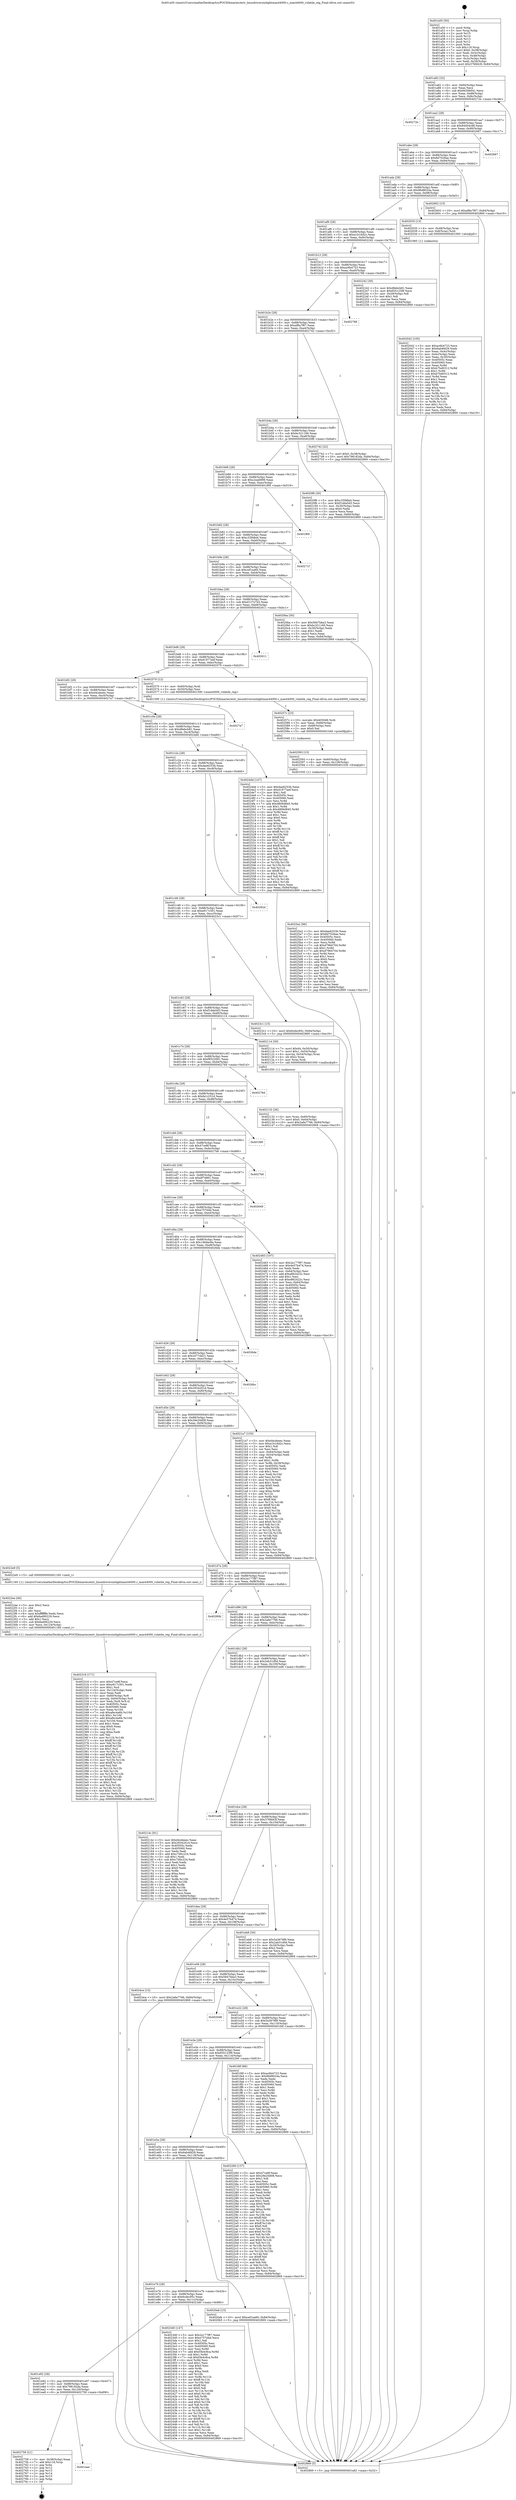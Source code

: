 digraph "0x401a50" {
  label = "0x401a50 (/mnt/c/Users/mathe/Desktop/tcc/POCII/binaries/extr_linuxdriversiiolightmax44000.c_max44000_volatile_reg_Final-ollvm.out::main(0))"
  labelloc = "t"
  node[shape=record]

  Entry [label="",width=0.3,height=0.3,shape=circle,fillcolor=black,style=filled]
  "0x401a82" [label="{
     0x401a82 [32]\l
     | [instrs]\l
     &nbsp;&nbsp;0x401a82 \<+6\>: mov -0x84(%rbp),%eax\l
     &nbsp;&nbsp;0x401a88 \<+2\>: mov %eax,%ecx\l
     &nbsp;&nbsp;0x401a8a \<+6\>: sub $0x84306041,%ecx\l
     &nbsp;&nbsp;0x401a90 \<+6\>: mov %eax,-0x88(%rbp)\l
     &nbsp;&nbsp;0x401a96 \<+6\>: mov %ecx,-0x8c(%rbp)\l
     &nbsp;&nbsp;0x401a9c \<+6\>: je 000000000040272e \<main+0xcde\>\l
  }"]
  "0x40272e" [label="{
     0x40272e\l
  }", style=dashed]
  "0x401aa2" [label="{
     0x401aa2 [28]\l
     | [instrs]\l
     &nbsp;&nbsp;0x401aa2 \<+5\>: jmp 0000000000401aa7 \<main+0x57\>\l
     &nbsp;&nbsp;0x401aa7 \<+6\>: mov -0x88(%rbp),%eax\l
     &nbsp;&nbsp;0x401aad \<+5\>: sub $0x84404cd8,%eax\l
     &nbsp;&nbsp;0x401ab2 \<+6\>: mov %eax,-0x90(%rbp)\l
     &nbsp;&nbsp;0x401ab8 \<+6\>: je 0000000000402667 \<main+0xc17\>\l
  }"]
  Exit [label="",width=0.3,height=0.3,shape=circle,fillcolor=black,style=filled,peripheries=2]
  "0x402667" [label="{
     0x402667\l
  }", style=dashed]
  "0x401abe" [label="{
     0x401abe [28]\l
     | [instrs]\l
     &nbsp;&nbsp;0x401abe \<+5\>: jmp 0000000000401ac3 \<main+0x73\>\l
     &nbsp;&nbsp;0x401ac3 \<+6\>: mov -0x88(%rbp),%eax\l
     &nbsp;&nbsp;0x401ac9 \<+5\>: sub $0x8d7026ae,%eax\l
     &nbsp;&nbsp;0x401ace \<+6\>: mov %eax,-0x94(%rbp)\l
     &nbsp;&nbsp;0x401ad4 \<+6\>: je 0000000000402602 \<main+0xbb2\>\l
  }"]
  "0x401eae" [label="{
     0x401eae\l
  }", style=dashed]
  "0x402602" [label="{
     0x402602 [15]\l
     | [instrs]\l
     &nbsp;&nbsp;0x402602 \<+10\>: movl $0xaf8a7f67,-0x84(%rbp)\l
     &nbsp;&nbsp;0x40260c \<+5\>: jmp 0000000000402869 \<main+0xe19\>\l
  }"]
  "0x401ada" [label="{
     0x401ada [28]\l
     | [instrs]\l
     &nbsp;&nbsp;0x401ada \<+5\>: jmp 0000000000401adf \<main+0x8f\>\l
     &nbsp;&nbsp;0x401adf \<+6\>: mov -0x88(%rbp),%eax\l
     &nbsp;&nbsp;0x401ae5 \<+5\>: sub $0x96d8024a,%eax\l
     &nbsp;&nbsp;0x401aea \<+6\>: mov %eax,-0x98(%rbp)\l
     &nbsp;&nbsp;0x401af0 \<+6\>: je 0000000000402035 \<main+0x5e5\>\l
  }"]
  "0x402758" [label="{
     0x402758 [21]\l
     | [instrs]\l
     &nbsp;&nbsp;0x402758 \<+3\>: mov -0x38(%rbp),%eax\l
     &nbsp;&nbsp;0x40275b \<+7\>: add $0x118,%rsp\l
     &nbsp;&nbsp;0x402762 \<+1\>: pop %rbx\l
     &nbsp;&nbsp;0x402763 \<+2\>: pop %r12\l
     &nbsp;&nbsp;0x402765 \<+2\>: pop %r13\l
     &nbsp;&nbsp;0x402767 \<+2\>: pop %r14\l
     &nbsp;&nbsp;0x402769 \<+2\>: pop %r15\l
     &nbsp;&nbsp;0x40276b \<+1\>: pop %rbp\l
     &nbsp;&nbsp;0x40276c \<+1\>: ret\l
  }"]
  "0x402035" [label="{
     0x402035 [13]\l
     | [instrs]\l
     &nbsp;&nbsp;0x402035 \<+4\>: mov -0x48(%rbp),%rax\l
     &nbsp;&nbsp;0x402039 \<+4\>: mov 0x8(%rax),%rdi\l
     &nbsp;&nbsp;0x40203d \<+5\>: call 0000000000401060 \<atoi@plt\>\l
     | [calls]\l
     &nbsp;&nbsp;0x401060 \{1\} (unknown)\l
  }"]
  "0x401af6" [label="{
     0x401af6 [28]\l
     | [instrs]\l
     &nbsp;&nbsp;0x401af6 \<+5\>: jmp 0000000000401afb \<main+0xab\>\l
     &nbsp;&nbsp;0x401afb \<+6\>: mov -0x88(%rbp),%eax\l
     &nbsp;&nbsp;0x401b01 \<+5\>: sub $0xa1b16d2c,%eax\l
     &nbsp;&nbsp;0x401b06 \<+6\>: mov %eax,-0x9c(%rbp)\l
     &nbsp;&nbsp;0x401b0c \<+6\>: je 0000000000402242 \<main+0x7f2\>\l
  }"]
  "0x4025a2" [label="{
     0x4025a2 [96]\l
     | [instrs]\l
     &nbsp;&nbsp;0x4025a2 \<+5\>: mov $0xdae6253b,%eax\l
     &nbsp;&nbsp;0x4025a7 \<+5\>: mov $0x8d7026ae,%esi\l
     &nbsp;&nbsp;0x4025ac \<+7\>: mov 0x40505c,%ecx\l
     &nbsp;&nbsp;0x4025b3 \<+7\>: mov 0x405060,%edx\l
     &nbsp;&nbsp;0x4025ba \<+3\>: mov %ecx,%r8d\l
     &nbsp;&nbsp;0x4025bd \<+7\>: sub $0xd7964704,%r8d\l
     &nbsp;&nbsp;0x4025c4 \<+4\>: sub $0x1,%r8d\l
     &nbsp;&nbsp;0x4025c8 \<+7\>: add $0xd7964704,%r8d\l
     &nbsp;&nbsp;0x4025cf \<+4\>: imul %r8d,%ecx\l
     &nbsp;&nbsp;0x4025d3 \<+3\>: and $0x1,%ecx\l
     &nbsp;&nbsp;0x4025d6 \<+3\>: cmp $0x0,%ecx\l
     &nbsp;&nbsp;0x4025d9 \<+4\>: sete %r9b\l
     &nbsp;&nbsp;0x4025dd \<+3\>: cmp $0xa,%edx\l
     &nbsp;&nbsp;0x4025e0 \<+4\>: setl %r10b\l
     &nbsp;&nbsp;0x4025e4 \<+3\>: mov %r9b,%r11b\l
     &nbsp;&nbsp;0x4025e7 \<+3\>: and %r10b,%r11b\l
     &nbsp;&nbsp;0x4025ea \<+3\>: xor %r10b,%r9b\l
     &nbsp;&nbsp;0x4025ed \<+3\>: or %r9b,%r11b\l
     &nbsp;&nbsp;0x4025f0 \<+4\>: test $0x1,%r11b\l
     &nbsp;&nbsp;0x4025f4 \<+3\>: cmovne %esi,%eax\l
     &nbsp;&nbsp;0x4025f7 \<+6\>: mov %eax,-0x84(%rbp)\l
     &nbsp;&nbsp;0x4025fd \<+5\>: jmp 0000000000402869 \<main+0xe19\>\l
  }"]
  "0x402242" [label="{
     0x402242 [30]\l
     | [instrs]\l
     &nbsp;&nbsp;0x402242 \<+5\>: mov $0xd8ebcb81,%eax\l
     &nbsp;&nbsp;0x402247 \<+5\>: mov $0x655123f9,%ecx\l
     &nbsp;&nbsp;0x40224c \<+3\>: mov -0x29(%rbp),%dl\l
     &nbsp;&nbsp;0x40224f \<+3\>: test $0x1,%dl\l
     &nbsp;&nbsp;0x402252 \<+3\>: cmovne %ecx,%eax\l
     &nbsp;&nbsp;0x402255 \<+6\>: mov %eax,-0x84(%rbp)\l
     &nbsp;&nbsp;0x40225b \<+5\>: jmp 0000000000402869 \<main+0xe19\>\l
  }"]
  "0x401b12" [label="{
     0x401b12 [28]\l
     | [instrs]\l
     &nbsp;&nbsp;0x401b12 \<+5\>: jmp 0000000000401b17 \<main+0xc7\>\l
     &nbsp;&nbsp;0x401b17 \<+6\>: mov -0x88(%rbp),%eax\l
     &nbsp;&nbsp;0x401b1d \<+5\>: sub $0xac6b4723,%eax\l
     &nbsp;&nbsp;0x401b22 \<+6\>: mov %eax,-0xa0(%rbp)\l
     &nbsp;&nbsp;0x401b28 \<+6\>: je 0000000000402788 \<main+0xd38\>\l
  }"]
  "0x402593" [label="{
     0x402593 [15]\l
     | [instrs]\l
     &nbsp;&nbsp;0x402593 \<+4\>: mov -0x60(%rbp),%rdi\l
     &nbsp;&nbsp;0x402597 \<+6\>: mov %eax,-0x128(%rbp)\l
     &nbsp;&nbsp;0x40259d \<+5\>: call 0000000000401030 \<free@plt\>\l
     | [calls]\l
     &nbsp;&nbsp;0x401030 \{1\} (unknown)\l
  }"]
  "0x402788" [label="{
     0x402788\l
  }", style=dashed]
  "0x401b2e" [label="{
     0x401b2e [28]\l
     | [instrs]\l
     &nbsp;&nbsp;0x401b2e \<+5\>: jmp 0000000000401b33 \<main+0xe3\>\l
     &nbsp;&nbsp;0x401b33 \<+6\>: mov -0x88(%rbp),%eax\l
     &nbsp;&nbsp;0x401b39 \<+5\>: sub $0xaf8a7f67,%eax\l
     &nbsp;&nbsp;0x401b3e \<+6\>: mov %eax,-0xa4(%rbp)\l
     &nbsp;&nbsp;0x401b44 \<+6\>: je 0000000000402742 \<main+0xcf2\>\l
  }"]
  "0x40257c" [label="{
     0x40257c [23]\l
     | [instrs]\l
     &nbsp;&nbsp;0x40257c \<+10\>: movabs $0x4030d6,%rdi\l
     &nbsp;&nbsp;0x402586 \<+3\>: mov %eax,-0x68(%rbp)\l
     &nbsp;&nbsp;0x402589 \<+3\>: mov -0x68(%rbp),%esi\l
     &nbsp;&nbsp;0x40258c \<+2\>: mov $0x0,%al\l
     &nbsp;&nbsp;0x40258e \<+5\>: call 0000000000401040 \<printf@plt\>\l
     | [calls]\l
     &nbsp;&nbsp;0x401040 \{1\} (unknown)\l
  }"]
  "0x402742" [label="{
     0x402742 [22]\l
     | [instrs]\l
     &nbsp;&nbsp;0x402742 \<+7\>: movl $0x0,-0x38(%rbp)\l
     &nbsp;&nbsp;0x402749 \<+10\>: movl $0x798182da,-0x84(%rbp)\l
     &nbsp;&nbsp;0x402753 \<+5\>: jmp 0000000000402869 \<main+0xe19\>\l
  }"]
  "0x401b4a" [label="{
     0x401b4a [28]\l
     | [instrs]\l
     &nbsp;&nbsp;0x401b4a \<+5\>: jmp 0000000000401b4f \<main+0xff\>\l
     &nbsp;&nbsp;0x401b4f \<+6\>: mov -0x88(%rbp),%eax\l
     &nbsp;&nbsp;0x401b55 \<+5\>: sub $0xbc321166,%eax\l
     &nbsp;&nbsp;0x401b5a \<+6\>: mov %eax,-0xa8(%rbp)\l
     &nbsp;&nbsp;0x401b60 \<+6\>: je 00000000004020f6 \<main+0x6a6\>\l
  }"]
  "0x401e92" [label="{
     0x401e92 [28]\l
     | [instrs]\l
     &nbsp;&nbsp;0x401e92 \<+5\>: jmp 0000000000401e97 \<main+0x447\>\l
     &nbsp;&nbsp;0x401e97 \<+6\>: mov -0x88(%rbp),%eax\l
     &nbsp;&nbsp;0x401e9d \<+5\>: sub $0x798182da,%eax\l
     &nbsp;&nbsp;0x401ea2 \<+6\>: mov %eax,-0x120(%rbp)\l
     &nbsp;&nbsp;0x401ea8 \<+6\>: je 0000000000402758 \<main+0xd08\>\l
  }"]
  "0x4020f6" [label="{
     0x4020f6 [30]\l
     | [instrs]\l
     &nbsp;&nbsp;0x4020f6 \<+5\>: mov $0xc33f48a4,%eax\l
     &nbsp;&nbsp;0x4020fb \<+5\>: mov $0xf1dda5d3,%ecx\l
     &nbsp;&nbsp;0x402100 \<+3\>: mov -0x30(%rbp),%edx\l
     &nbsp;&nbsp;0x402103 \<+3\>: cmp $0x0,%edx\l
     &nbsp;&nbsp;0x402106 \<+3\>: cmove %ecx,%eax\l
     &nbsp;&nbsp;0x402109 \<+6\>: mov %eax,-0x84(%rbp)\l
     &nbsp;&nbsp;0x40210f \<+5\>: jmp 0000000000402869 \<main+0xe19\>\l
  }"]
  "0x401b66" [label="{
     0x401b66 [28]\l
     | [instrs]\l
     &nbsp;&nbsp;0x401b66 \<+5\>: jmp 0000000000401b6b \<main+0x11b\>\l
     &nbsp;&nbsp;0x401b6b \<+6\>: mov -0x88(%rbp),%eax\l
     &nbsp;&nbsp;0x401b71 \<+5\>: sub $0xc2ea6999,%eax\l
     &nbsp;&nbsp;0x401b76 \<+6\>: mov %eax,-0xac(%rbp)\l
     &nbsp;&nbsp;0x401b7c \<+6\>: je 0000000000401f69 \<main+0x519\>\l
  }"]
  "0x4023d0" [label="{
     0x4023d0 [147]\l
     | [instrs]\l
     &nbsp;&nbsp;0x4023d0 \<+5\>: mov $0x2a177f87,%eax\l
     &nbsp;&nbsp;0x4023d5 \<+5\>: mov $0xe757d4d,%ecx\l
     &nbsp;&nbsp;0x4023da \<+2\>: mov $0x1,%dl\l
     &nbsp;&nbsp;0x4023dc \<+7\>: mov 0x40505c,%esi\l
     &nbsp;&nbsp;0x4023e3 \<+7\>: mov 0x405060,%edi\l
     &nbsp;&nbsp;0x4023ea \<+3\>: mov %esi,%r8d\l
     &nbsp;&nbsp;0x4023ed \<+7\>: add $0xf3b4c8ca,%r8d\l
     &nbsp;&nbsp;0x4023f4 \<+4\>: sub $0x1,%r8d\l
     &nbsp;&nbsp;0x4023f8 \<+7\>: sub $0xf3b4c8ca,%r8d\l
     &nbsp;&nbsp;0x4023ff \<+4\>: imul %r8d,%esi\l
     &nbsp;&nbsp;0x402403 \<+3\>: and $0x1,%esi\l
     &nbsp;&nbsp;0x402406 \<+3\>: cmp $0x0,%esi\l
     &nbsp;&nbsp;0x402409 \<+4\>: sete %r9b\l
     &nbsp;&nbsp;0x40240d \<+3\>: cmp $0xa,%edi\l
     &nbsp;&nbsp;0x402410 \<+4\>: setl %r10b\l
     &nbsp;&nbsp;0x402414 \<+3\>: mov %r9b,%r11b\l
     &nbsp;&nbsp;0x402417 \<+4\>: xor $0xff,%r11b\l
     &nbsp;&nbsp;0x40241b \<+3\>: mov %r10b,%bl\l
     &nbsp;&nbsp;0x40241e \<+3\>: xor $0xff,%bl\l
     &nbsp;&nbsp;0x402421 \<+3\>: xor $0x0,%dl\l
     &nbsp;&nbsp;0x402424 \<+3\>: mov %r11b,%r14b\l
     &nbsp;&nbsp;0x402427 \<+4\>: and $0x0,%r14b\l
     &nbsp;&nbsp;0x40242b \<+3\>: and %dl,%r9b\l
     &nbsp;&nbsp;0x40242e \<+3\>: mov %bl,%r15b\l
     &nbsp;&nbsp;0x402431 \<+4\>: and $0x0,%r15b\l
     &nbsp;&nbsp;0x402435 \<+3\>: and %dl,%r10b\l
     &nbsp;&nbsp;0x402438 \<+3\>: or %r9b,%r14b\l
     &nbsp;&nbsp;0x40243b \<+3\>: or %r10b,%r15b\l
     &nbsp;&nbsp;0x40243e \<+3\>: xor %r15b,%r14b\l
     &nbsp;&nbsp;0x402441 \<+3\>: or %bl,%r11b\l
     &nbsp;&nbsp;0x402444 \<+4\>: xor $0xff,%r11b\l
     &nbsp;&nbsp;0x402448 \<+3\>: or $0x0,%dl\l
     &nbsp;&nbsp;0x40244b \<+3\>: and %dl,%r11b\l
     &nbsp;&nbsp;0x40244e \<+3\>: or %r11b,%r14b\l
     &nbsp;&nbsp;0x402451 \<+4\>: test $0x1,%r14b\l
     &nbsp;&nbsp;0x402455 \<+3\>: cmovne %ecx,%eax\l
     &nbsp;&nbsp;0x402458 \<+6\>: mov %eax,-0x84(%rbp)\l
     &nbsp;&nbsp;0x40245e \<+5\>: jmp 0000000000402869 \<main+0xe19\>\l
  }"]
  "0x401f69" [label="{
     0x401f69\l
  }", style=dashed]
  "0x401b82" [label="{
     0x401b82 [28]\l
     | [instrs]\l
     &nbsp;&nbsp;0x401b82 \<+5\>: jmp 0000000000401b87 \<main+0x137\>\l
     &nbsp;&nbsp;0x401b87 \<+6\>: mov -0x88(%rbp),%eax\l
     &nbsp;&nbsp;0x401b8d \<+5\>: sub $0xc33f48a4,%eax\l
     &nbsp;&nbsp;0x401b92 \<+6\>: mov %eax,-0xb0(%rbp)\l
     &nbsp;&nbsp;0x401b98 \<+6\>: je 000000000040271f \<main+0xccf\>\l
  }"]
  "0x402316" [label="{
     0x402316 [171]\l
     | [instrs]\l
     &nbsp;&nbsp;0x402316 \<+5\>: mov $0x47ce8f,%ecx\l
     &nbsp;&nbsp;0x40231b \<+5\>: mov $0xe917c301,%edx\l
     &nbsp;&nbsp;0x402320 \<+3\>: mov $0x1,%sil\l
     &nbsp;&nbsp;0x402323 \<+6\>: mov -0x124(%rbp),%edi\l
     &nbsp;&nbsp;0x402329 \<+3\>: imul %eax,%edi\l
     &nbsp;&nbsp;0x40232c \<+4\>: mov -0x60(%rbp),%r8\l
     &nbsp;&nbsp;0x402330 \<+4\>: movslq -0x64(%rbp),%r9\l
     &nbsp;&nbsp;0x402334 \<+4\>: mov %edi,(%r8,%r9,4)\l
     &nbsp;&nbsp;0x402338 \<+7\>: mov 0x40505c,%eax\l
     &nbsp;&nbsp;0x40233f \<+7\>: mov 0x405060,%edi\l
     &nbsp;&nbsp;0x402346 \<+3\>: mov %eax,%r10d\l
     &nbsp;&nbsp;0x402349 \<+7\>: sub $0xafec4a6b,%r10d\l
     &nbsp;&nbsp;0x402350 \<+4\>: sub $0x1,%r10d\l
     &nbsp;&nbsp;0x402354 \<+7\>: add $0xafec4a6b,%r10d\l
     &nbsp;&nbsp;0x40235b \<+4\>: imul %r10d,%eax\l
     &nbsp;&nbsp;0x40235f \<+3\>: and $0x1,%eax\l
     &nbsp;&nbsp;0x402362 \<+3\>: cmp $0x0,%eax\l
     &nbsp;&nbsp;0x402365 \<+4\>: sete %r11b\l
     &nbsp;&nbsp;0x402369 \<+3\>: cmp $0xa,%edi\l
     &nbsp;&nbsp;0x40236c \<+3\>: setl %bl\l
     &nbsp;&nbsp;0x40236f \<+3\>: mov %r11b,%r14b\l
     &nbsp;&nbsp;0x402372 \<+4\>: xor $0xff,%r14b\l
     &nbsp;&nbsp;0x402376 \<+3\>: mov %bl,%r15b\l
     &nbsp;&nbsp;0x402379 \<+4\>: xor $0xff,%r15b\l
     &nbsp;&nbsp;0x40237d \<+4\>: xor $0x1,%sil\l
     &nbsp;&nbsp;0x402381 \<+3\>: mov %r14b,%r12b\l
     &nbsp;&nbsp;0x402384 \<+4\>: and $0xff,%r12b\l
     &nbsp;&nbsp;0x402388 \<+3\>: and %sil,%r11b\l
     &nbsp;&nbsp;0x40238b \<+3\>: mov %r15b,%r13b\l
     &nbsp;&nbsp;0x40238e \<+4\>: and $0xff,%r13b\l
     &nbsp;&nbsp;0x402392 \<+3\>: and %sil,%bl\l
     &nbsp;&nbsp;0x402395 \<+3\>: or %r11b,%r12b\l
     &nbsp;&nbsp;0x402398 \<+3\>: or %bl,%r13b\l
     &nbsp;&nbsp;0x40239b \<+3\>: xor %r13b,%r12b\l
     &nbsp;&nbsp;0x40239e \<+3\>: or %r15b,%r14b\l
     &nbsp;&nbsp;0x4023a1 \<+4\>: xor $0xff,%r14b\l
     &nbsp;&nbsp;0x4023a5 \<+4\>: or $0x1,%sil\l
     &nbsp;&nbsp;0x4023a9 \<+3\>: and %sil,%r14b\l
     &nbsp;&nbsp;0x4023ac \<+3\>: or %r14b,%r12b\l
     &nbsp;&nbsp;0x4023af \<+4\>: test $0x1,%r12b\l
     &nbsp;&nbsp;0x4023b3 \<+3\>: cmovne %edx,%ecx\l
     &nbsp;&nbsp;0x4023b6 \<+6\>: mov %ecx,-0x84(%rbp)\l
     &nbsp;&nbsp;0x4023bc \<+5\>: jmp 0000000000402869 \<main+0xe19\>\l
  }"]
  "0x40271f" [label="{
     0x40271f\l
  }", style=dashed]
  "0x401b9e" [label="{
     0x401b9e [28]\l
     | [instrs]\l
     &nbsp;&nbsp;0x401b9e \<+5\>: jmp 0000000000401ba3 \<main+0x153\>\l
     &nbsp;&nbsp;0x401ba3 \<+6\>: mov -0x88(%rbp),%eax\l
     &nbsp;&nbsp;0x401ba9 \<+5\>: sub $0xcef1ea60,%eax\l
     &nbsp;&nbsp;0x401bae \<+6\>: mov %eax,-0xb4(%rbp)\l
     &nbsp;&nbsp;0x401bb4 \<+6\>: je 00000000004020ba \<main+0x66a\>\l
  }"]
  "0x4022ee" [label="{
     0x4022ee [40]\l
     | [instrs]\l
     &nbsp;&nbsp;0x4022ee \<+5\>: mov $0x2,%ecx\l
     &nbsp;&nbsp;0x4022f3 \<+1\>: cltd\l
     &nbsp;&nbsp;0x4022f4 \<+2\>: idiv %ecx\l
     &nbsp;&nbsp;0x4022f6 \<+6\>: imul $0xfffffffe,%edx,%ecx\l
     &nbsp;&nbsp;0x4022fc \<+6\>: add $0x6ad90229,%ecx\l
     &nbsp;&nbsp;0x402302 \<+3\>: add $0x1,%ecx\l
     &nbsp;&nbsp;0x402305 \<+6\>: sub $0x6ad90229,%ecx\l
     &nbsp;&nbsp;0x40230b \<+6\>: mov %ecx,-0x124(%rbp)\l
     &nbsp;&nbsp;0x402311 \<+5\>: call 0000000000401160 \<next_i\>\l
     | [calls]\l
     &nbsp;&nbsp;0x401160 \{1\} (/mnt/c/Users/mathe/Desktop/tcc/POCII/binaries/extr_linuxdriversiiolightmax44000.c_max44000_volatile_reg_Final-ollvm.out::next_i)\l
  }"]
  "0x4020ba" [label="{
     0x4020ba [30]\l
     | [instrs]\l
     &nbsp;&nbsp;0x4020ba \<+5\>: mov $0x5847bba3,%eax\l
     &nbsp;&nbsp;0x4020bf \<+5\>: mov $0xbc321166,%ecx\l
     &nbsp;&nbsp;0x4020c4 \<+3\>: mov -0x30(%rbp),%edx\l
     &nbsp;&nbsp;0x4020c7 \<+3\>: cmp $0x1,%edx\l
     &nbsp;&nbsp;0x4020ca \<+3\>: cmovl %ecx,%eax\l
     &nbsp;&nbsp;0x4020cd \<+6\>: mov %eax,-0x84(%rbp)\l
     &nbsp;&nbsp;0x4020d3 \<+5\>: jmp 0000000000402869 \<main+0xe19\>\l
  }"]
  "0x401bba" [label="{
     0x401bba [28]\l
     | [instrs]\l
     &nbsp;&nbsp;0x401bba \<+5\>: jmp 0000000000401bbf \<main+0x16f\>\l
     &nbsp;&nbsp;0x401bbf \<+6\>: mov -0x88(%rbp),%eax\l
     &nbsp;&nbsp;0x401bc5 \<+5\>: sub $0xd127e7d3,%eax\l
     &nbsp;&nbsp;0x401bca \<+6\>: mov %eax,-0xb8(%rbp)\l
     &nbsp;&nbsp;0x401bd0 \<+6\>: je 0000000000402611 \<main+0xbc1\>\l
  }"]
  "0x402132" [label="{
     0x402132 [26]\l
     | [instrs]\l
     &nbsp;&nbsp;0x402132 \<+4\>: mov %rax,-0x60(%rbp)\l
     &nbsp;&nbsp;0x402136 \<+7\>: movl $0x0,-0x64(%rbp)\l
     &nbsp;&nbsp;0x40213d \<+10\>: movl $0x2a6e7766,-0x84(%rbp)\l
     &nbsp;&nbsp;0x402147 \<+5\>: jmp 0000000000402869 \<main+0xe19\>\l
  }"]
  "0x402611" [label="{
     0x402611\l
  }", style=dashed]
  "0x401bd6" [label="{
     0x401bd6 [28]\l
     | [instrs]\l
     &nbsp;&nbsp;0x401bd6 \<+5\>: jmp 0000000000401bdb \<main+0x18b\>\l
     &nbsp;&nbsp;0x401bdb \<+6\>: mov -0x88(%rbp),%eax\l
     &nbsp;&nbsp;0x401be1 \<+5\>: sub $0xd1977aef,%eax\l
     &nbsp;&nbsp;0x401be6 \<+6\>: mov %eax,-0xbc(%rbp)\l
     &nbsp;&nbsp;0x401bec \<+6\>: je 0000000000402570 \<main+0xb20\>\l
  }"]
  "0x401e76" [label="{
     0x401e76 [28]\l
     | [instrs]\l
     &nbsp;&nbsp;0x401e76 \<+5\>: jmp 0000000000401e7b \<main+0x42b\>\l
     &nbsp;&nbsp;0x401e7b \<+6\>: mov -0x88(%rbp),%eax\l
     &nbsp;&nbsp;0x401e81 \<+5\>: sub $0x6cdec95c,%eax\l
     &nbsp;&nbsp;0x401e86 \<+6\>: mov %eax,-0x11c(%rbp)\l
     &nbsp;&nbsp;0x401e8c \<+6\>: je 00000000004023d0 \<main+0x980\>\l
  }"]
  "0x402570" [label="{
     0x402570 [12]\l
     | [instrs]\l
     &nbsp;&nbsp;0x402570 \<+4\>: mov -0x60(%rbp),%rdi\l
     &nbsp;&nbsp;0x402574 \<+3\>: mov -0x50(%rbp),%esi\l
     &nbsp;&nbsp;0x402577 \<+5\>: call 0000000000401590 \<max44000_volatile_reg\>\l
     | [calls]\l
     &nbsp;&nbsp;0x401590 \{1\} (/mnt/c/Users/mathe/Desktop/tcc/POCII/binaries/extr_linuxdriversiiolightmax44000.c_max44000_volatile_reg_Final-ollvm.out::max44000_volatile_reg)\l
  }"]
  "0x401bf2" [label="{
     0x401bf2 [28]\l
     | [instrs]\l
     &nbsp;&nbsp;0x401bf2 \<+5\>: jmp 0000000000401bf7 \<main+0x1a7\>\l
     &nbsp;&nbsp;0x401bf7 \<+6\>: mov -0x88(%rbp),%eax\l
     &nbsp;&nbsp;0x401bfd \<+5\>: sub $0xd4cdeeec,%eax\l
     &nbsp;&nbsp;0x401c02 \<+6\>: mov %eax,-0xc0(%rbp)\l
     &nbsp;&nbsp;0x401c08 \<+6\>: je 00000000004027a7 \<main+0xd57\>\l
  }"]
  "0x4020ab" [label="{
     0x4020ab [15]\l
     | [instrs]\l
     &nbsp;&nbsp;0x4020ab \<+10\>: movl $0xcef1ea60,-0x84(%rbp)\l
     &nbsp;&nbsp;0x4020b5 \<+5\>: jmp 0000000000402869 \<main+0xe19\>\l
  }"]
  "0x4027a7" [label="{
     0x4027a7\l
  }", style=dashed]
  "0x401c0e" [label="{
     0x401c0e [28]\l
     | [instrs]\l
     &nbsp;&nbsp;0x401c0e \<+5\>: jmp 0000000000401c13 \<main+0x1c3\>\l
     &nbsp;&nbsp;0x401c13 \<+6\>: mov -0x88(%rbp),%eax\l
     &nbsp;&nbsp;0x401c19 \<+5\>: sub $0xd8ebcb81,%eax\l
     &nbsp;&nbsp;0x401c1e \<+6\>: mov %eax,-0xc4(%rbp)\l
     &nbsp;&nbsp;0x401c24 \<+6\>: je 00000000004024dd \<main+0xa8d\>\l
  }"]
  "0x401e5a" [label="{
     0x401e5a [28]\l
     | [instrs]\l
     &nbsp;&nbsp;0x401e5a \<+5\>: jmp 0000000000401e5f \<main+0x40f\>\l
     &nbsp;&nbsp;0x401e5f \<+6\>: mov -0x88(%rbp),%eax\l
     &nbsp;&nbsp;0x401e65 \<+5\>: sub $0x6ab4fd29,%eax\l
     &nbsp;&nbsp;0x401e6a \<+6\>: mov %eax,-0x118(%rbp)\l
     &nbsp;&nbsp;0x401e70 \<+6\>: je 00000000004020ab \<main+0x65b\>\l
  }"]
  "0x4024dd" [label="{
     0x4024dd [147]\l
     | [instrs]\l
     &nbsp;&nbsp;0x4024dd \<+5\>: mov $0xdae6253b,%eax\l
     &nbsp;&nbsp;0x4024e2 \<+5\>: mov $0xd1977aef,%ecx\l
     &nbsp;&nbsp;0x4024e7 \<+2\>: mov $0x1,%dl\l
     &nbsp;&nbsp;0x4024e9 \<+7\>: mov 0x40505c,%esi\l
     &nbsp;&nbsp;0x4024f0 \<+7\>: mov 0x405060,%edi\l
     &nbsp;&nbsp;0x4024f7 \<+3\>: mov %esi,%r8d\l
     &nbsp;&nbsp;0x4024fa \<+7\>: add $0x4806d845,%r8d\l
     &nbsp;&nbsp;0x402501 \<+4\>: sub $0x1,%r8d\l
     &nbsp;&nbsp;0x402505 \<+7\>: sub $0x4806d845,%r8d\l
     &nbsp;&nbsp;0x40250c \<+4\>: imul %r8d,%esi\l
     &nbsp;&nbsp;0x402510 \<+3\>: and $0x1,%esi\l
     &nbsp;&nbsp;0x402513 \<+3\>: cmp $0x0,%esi\l
     &nbsp;&nbsp;0x402516 \<+4\>: sete %r9b\l
     &nbsp;&nbsp;0x40251a \<+3\>: cmp $0xa,%edi\l
     &nbsp;&nbsp;0x40251d \<+4\>: setl %r10b\l
     &nbsp;&nbsp;0x402521 \<+3\>: mov %r9b,%r11b\l
     &nbsp;&nbsp;0x402524 \<+4\>: xor $0xff,%r11b\l
     &nbsp;&nbsp;0x402528 \<+3\>: mov %r10b,%bl\l
     &nbsp;&nbsp;0x40252b \<+3\>: xor $0xff,%bl\l
     &nbsp;&nbsp;0x40252e \<+3\>: xor $0x1,%dl\l
     &nbsp;&nbsp;0x402531 \<+3\>: mov %r11b,%r14b\l
     &nbsp;&nbsp;0x402534 \<+4\>: and $0xff,%r14b\l
     &nbsp;&nbsp;0x402538 \<+3\>: and %dl,%r9b\l
     &nbsp;&nbsp;0x40253b \<+3\>: mov %bl,%r15b\l
     &nbsp;&nbsp;0x40253e \<+4\>: and $0xff,%r15b\l
     &nbsp;&nbsp;0x402542 \<+3\>: and %dl,%r10b\l
     &nbsp;&nbsp;0x402545 \<+3\>: or %r9b,%r14b\l
     &nbsp;&nbsp;0x402548 \<+3\>: or %r10b,%r15b\l
     &nbsp;&nbsp;0x40254b \<+3\>: xor %r15b,%r14b\l
     &nbsp;&nbsp;0x40254e \<+3\>: or %bl,%r11b\l
     &nbsp;&nbsp;0x402551 \<+4\>: xor $0xff,%r11b\l
     &nbsp;&nbsp;0x402555 \<+3\>: or $0x1,%dl\l
     &nbsp;&nbsp;0x402558 \<+3\>: and %dl,%r11b\l
     &nbsp;&nbsp;0x40255b \<+3\>: or %r11b,%r14b\l
     &nbsp;&nbsp;0x40255e \<+4\>: test $0x1,%r14b\l
     &nbsp;&nbsp;0x402562 \<+3\>: cmovne %ecx,%eax\l
     &nbsp;&nbsp;0x402565 \<+6\>: mov %eax,-0x84(%rbp)\l
     &nbsp;&nbsp;0x40256b \<+5\>: jmp 0000000000402869 \<main+0xe19\>\l
  }"]
  "0x401c2a" [label="{
     0x401c2a [28]\l
     | [instrs]\l
     &nbsp;&nbsp;0x401c2a \<+5\>: jmp 0000000000401c2f \<main+0x1df\>\l
     &nbsp;&nbsp;0x401c2f \<+6\>: mov -0x88(%rbp),%eax\l
     &nbsp;&nbsp;0x401c35 \<+5\>: sub $0xdae6253b,%eax\l
     &nbsp;&nbsp;0x401c3a \<+6\>: mov %eax,-0xc8(%rbp)\l
     &nbsp;&nbsp;0x401c40 \<+6\>: je 000000000040282d \<main+0xddd\>\l
  }"]
  "0x402260" [label="{
     0x402260 [137]\l
     | [instrs]\l
     &nbsp;&nbsp;0x402260 \<+5\>: mov $0x47ce8f,%eax\l
     &nbsp;&nbsp;0x402265 \<+5\>: mov $0x29e20d08,%ecx\l
     &nbsp;&nbsp;0x40226a \<+2\>: mov $0x1,%dl\l
     &nbsp;&nbsp;0x40226c \<+2\>: xor %esi,%esi\l
     &nbsp;&nbsp;0x40226e \<+7\>: mov 0x40505c,%edi\l
     &nbsp;&nbsp;0x402275 \<+8\>: mov 0x405060,%r8d\l
     &nbsp;&nbsp;0x40227d \<+3\>: sub $0x1,%esi\l
     &nbsp;&nbsp;0x402280 \<+3\>: mov %edi,%r9d\l
     &nbsp;&nbsp;0x402283 \<+3\>: add %esi,%r9d\l
     &nbsp;&nbsp;0x402286 \<+4\>: imul %r9d,%edi\l
     &nbsp;&nbsp;0x40228a \<+3\>: and $0x1,%edi\l
     &nbsp;&nbsp;0x40228d \<+3\>: cmp $0x0,%edi\l
     &nbsp;&nbsp;0x402290 \<+4\>: sete %r10b\l
     &nbsp;&nbsp;0x402294 \<+4\>: cmp $0xa,%r8d\l
     &nbsp;&nbsp;0x402298 \<+4\>: setl %r11b\l
     &nbsp;&nbsp;0x40229c \<+3\>: mov %r10b,%bl\l
     &nbsp;&nbsp;0x40229f \<+3\>: xor $0xff,%bl\l
     &nbsp;&nbsp;0x4022a2 \<+3\>: mov %r11b,%r14b\l
     &nbsp;&nbsp;0x4022a5 \<+4\>: xor $0xff,%r14b\l
     &nbsp;&nbsp;0x4022a9 \<+3\>: xor $0x0,%dl\l
     &nbsp;&nbsp;0x4022ac \<+3\>: mov %bl,%r15b\l
     &nbsp;&nbsp;0x4022af \<+4\>: and $0x0,%r15b\l
     &nbsp;&nbsp;0x4022b3 \<+3\>: and %dl,%r10b\l
     &nbsp;&nbsp;0x4022b6 \<+3\>: mov %r14b,%r12b\l
     &nbsp;&nbsp;0x4022b9 \<+4\>: and $0x0,%r12b\l
     &nbsp;&nbsp;0x4022bd \<+3\>: and %dl,%r11b\l
     &nbsp;&nbsp;0x4022c0 \<+3\>: or %r10b,%r15b\l
     &nbsp;&nbsp;0x4022c3 \<+3\>: or %r11b,%r12b\l
     &nbsp;&nbsp;0x4022c6 \<+3\>: xor %r12b,%r15b\l
     &nbsp;&nbsp;0x4022c9 \<+3\>: or %r14b,%bl\l
     &nbsp;&nbsp;0x4022cc \<+3\>: xor $0xff,%bl\l
     &nbsp;&nbsp;0x4022cf \<+3\>: or $0x0,%dl\l
     &nbsp;&nbsp;0x4022d2 \<+2\>: and %dl,%bl\l
     &nbsp;&nbsp;0x4022d4 \<+3\>: or %bl,%r15b\l
     &nbsp;&nbsp;0x4022d7 \<+4\>: test $0x1,%r15b\l
     &nbsp;&nbsp;0x4022db \<+3\>: cmovne %ecx,%eax\l
     &nbsp;&nbsp;0x4022de \<+6\>: mov %eax,-0x84(%rbp)\l
     &nbsp;&nbsp;0x4022e4 \<+5\>: jmp 0000000000402869 \<main+0xe19\>\l
  }"]
  "0x40282d" [label="{
     0x40282d\l
  }", style=dashed]
  "0x401c46" [label="{
     0x401c46 [28]\l
     | [instrs]\l
     &nbsp;&nbsp;0x401c46 \<+5\>: jmp 0000000000401c4b \<main+0x1fb\>\l
     &nbsp;&nbsp;0x401c4b \<+6\>: mov -0x88(%rbp),%eax\l
     &nbsp;&nbsp;0x401c51 \<+5\>: sub $0xe917c301,%eax\l
     &nbsp;&nbsp;0x401c56 \<+6\>: mov %eax,-0xcc(%rbp)\l
     &nbsp;&nbsp;0x401c5c \<+6\>: je 00000000004023c1 \<main+0x971\>\l
  }"]
  "0x402042" [label="{
     0x402042 [105]\l
     | [instrs]\l
     &nbsp;&nbsp;0x402042 \<+5\>: mov $0xac6b4723,%ecx\l
     &nbsp;&nbsp;0x402047 \<+5\>: mov $0x6ab4fd29,%edx\l
     &nbsp;&nbsp;0x40204c \<+3\>: mov %eax,-0x4c(%rbp)\l
     &nbsp;&nbsp;0x40204f \<+3\>: mov -0x4c(%rbp),%eax\l
     &nbsp;&nbsp;0x402052 \<+3\>: mov %eax,-0x30(%rbp)\l
     &nbsp;&nbsp;0x402055 \<+7\>: mov 0x40505c,%eax\l
     &nbsp;&nbsp;0x40205c \<+7\>: mov 0x405060,%esi\l
     &nbsp;&nbsp;0x402063 \<+3\>: mov %eax,%r8d\l
     &nbsp;&nbsp;0x402066 \<+7\>: add $0xb7bd0312,%r8d\l
     &nbsp;&nbsp;0x40206d \<+4\>: sub $0x1,%r8d\l
     &nbsp;&nbsp;0x402071 \<+7\>: sub $0xb7bd0312,%r8d\l
     &nbsp;&nbsp;0x402078 \<+4\>: imul %r8d,%eax\l
     &nbsp;&nbsp;0x40207c \<+3\>: and $0x1,%eax\l
     &nbsp;&nbsp;0x40207f \<+3\>: cmp $0x0,%eax\l
     &nbsp;&nbsp;0x402082 \<+4\>: sete %r9b\l
     &nbsp;&nbsp;0x402086 \<+3\>: cmp $0xa,%esi\l
     &nbsp;&nbsp;0x402089 \<+4\>: setl %r10b\l
     &nbsp;&nbsp;0x40208d \<+3\>: mov %r9b,%r11b\l
     &nbsp;&nbsp;0x402090 \<+3\>: and %r10b,%r11b\l
     &nbsp;&nbsp;0x402093 \<+3\>: xor %r10b,%r9b\l
     &nbsp;&nbsp;0x402096 \<+3\>: or %r9b,%r11b\l
     &nbsp;&nbsp;0x402099 \<+4\>: test $0x1,%r11b\l
     &nbsp;&nbsp;0x40209d \<+3\>: cmovne %edx,%ecx\l
     &nbsp;&nbsp;0x4020a0 \<+6\>: mov %ecx,-0x84(%rbp)\l
     &nbsp;&nbsp;0x4020a6 \<+5\>: jmp 0000000000402869 \<main+0xe19\>\l
  }"]
  "0x4023c1" [label="{
     0x4023c1 [15]\l
     | [instrs]\l
     &nbsp;&nbsp;0x4023c1 \<+10\>: movl $0x6cdec95c,-0x84(%rbp)\l
     &nbsp;&nbsp;0x4023cb \<+5\>: jmp 0000000000402869 \<main+0xe19\>\l
  }"]
  "0x401c62" [label="{
     0x401c62 [28]\l
     | [instrs]\l
     &nbsp;&nbsp;0x401c62 \<+5\>: jmp 0000000000401c67 \<main+0x217\>\l
     &nbsp;&nbsp;0x401c67 \<+6\>: mov -0x88(%rbp),%eax\l
     &nbsp;&nbsp;0x401c6d \<+5\>: sub $0xf1dda5d3,%eax\l
     &nbsp;&nbsp;0x401c72 \<+6\>: mov %eax,-0xd0(%rbp)\l
     &nbsp;&nbsp;0x401c78 \<+6\>: je 0000000000402114 \<main+0x6c4\>\l
  }"]
  "0x401e3e" [label="{
     0x401e3e [28]\l
     | [instrs]\l
     &nbsp;&nbsp;0x401e3e \<+5\>: jmp 0000000000401e43 \<main+0x3f3\>\l
     &nbsp;&nbsp;0x401e43 \<+6\>: mov -0x88(%rbp),%eax\l
     &nbsp;&nbsp;0x401e49 \<+5\>: sub $0x655123f9,%eax\l
     &nbsp;&nbsp;0x401e4e \<+6\>: mov %eax,-0x114(%rbp)\l
     &nbsp;&nbsp;0x401e54 \<+6\>: je 0000000000402260 \<main+0x810\>\l
  }"]
  "0x402114" [label="{
     0x402114 [30]\l
     | [instrs]\l
     &nbsp;&nbsp;0x402114 \<+7\>: movl $0x64,-0x50(%rbp)\l
     &nbsp;&nbsp;0x40211b \<+7\>: movl $0x1,-0x54(%rbp)\l
     &nbsp;&nbsp;0x402122 \<+4\>: movslq -0x54(%rbp),%rax\l
     &nbsp;&nbsp;0x402126 \<+4\>: shl $0x2,%rax\l
     &nbsp;&nbsp;0x40212a \<+3\>: mov %rax,%rdi\l
     &nbsp;&nbsp;0x40212d \<+5\>: call 0000000000401050 \<malloc@plt\>\l
     | [calls]\l
     &nbsp;&nbsp;0x401050 \{1\} (unknown)\l
  }"]
  "0x401c7e" [label="{
     0x401c7e [28]\l
     | [instrs]\l
     &nbsp;&nbsp;0x401c7e \<+5\>: jmp 0000000000401c83 \<main+0x233\>\l
     &nbsp;&nbsp;0x401c83 \<+6\>: mov -0x88(%rbp),%eax\l
     &nbsp;&nbsp;0x401c89 \<+5\>: sub $0xf9522691,%eax\l
     &nbsp;&nbsp;0x401c8e \<+6\>: mov %eax,-0xd4(%rbp)\l
     &nbsp;&nbsp;0x401c94 \<+6\>: je 000000000040276d \<main+0xd1d\>\l
  }"]
  "0x401fdf" [label="{
     0x401fdf [86]\l
     | [instrs]\l
     &nbsp;&nbsp;0x401fdf \<+5\>: mov $0xac6b4723,%eax\l
     &nbsp;&nbsp;0x401fe4 \<+5\>: mov $0x96d8024a,%ecx\l
     &nbsp;&nbsp;0x401fe9 \<+2\>: xor %edx,%edx\l
     &nbsp;&nbsp;0x401feb \<+7\>: mov 0x40505c,%esi\l
     &nbsp;&nbsp;0x401ff2 \<+7\>: mov 0x405060,%edi\l
     &nbsp;&nbsp;0x401ff9 \<+3\>: sub $0x1,%edx\l
     &nbsp;&nbsp;0x401ffc \<+3\>: mov %esi,%r8d\l
     &nbsp;&nbsp;0x401fff \<+3\>: add %edx,%r8d\l
     &nbsp;&nbsp;0x402002 \<+4\>: imul %r8d,%esi\l
     &nbsp;&nbsp;0x402006 \<+3\>: and $0x1,%esi\l
     &nbsp;&nbsp;0x402009 \<+3\>: cmp $0x0,%esi\l
     &nbsp;&nbsp;0x40200c \<+4\>: sete %r9b\l
     &nbsp;&nbsp;0x402010 \<+3\>: cmp $0xa,%edi\l
     &nbsp;&nbsp;0x402013 \<+4\>: setl %r10b\l
     &nbsp;&nbsp;0x402017 \<+3\>: mov %r9b,%r11b\l
     &nbsp;&nbsp;0x40201a \<+3\>: and %r10b,%r11b\l
     &nbsp;&nbsp;0x40201d \<+3\>: xor %r10b,%r9b\l
     &nbsp;&nbsp;0x402020 \<+3\>: or %r9b,%r11b\l
     &nbsp;&nbsp;0x402023 \<+4\>: test $0x1,%r11b\l
     &nbsp;&nbsp;0x402027 \<+3\>: cmovne %ecx,%eax\l
     &nbsp;&nbsp;0x40202a \<+6\>: mov %eax,-0x84(%rbp)\l
     &nbsp;&nbsp;0x402030 \<+5\>: jmp 0000000000402869 \<main+0xe19\>\l
  }"]
  "0x40276d" [label="{
     0x40276d\l
  }", style=dashed]
  "0x401c9a" [label="{
     0x401c9a [28]\l
     | [instrs]\l
     &nbsp;&nbsp;0x401c9a \<+5\>: jmp 0000000000401c9f \<main+0x24f\>\l
     &nbsp;&nbsp;0x401c9f \<+6\>: mov -0x88(%rbp),%eax\l
     &nbsp;&nbsp;0x401ca5 \<+5\>: sub $0xfa1c251d,%eax\l
     &nbsp;&nbsp;0x401caa \<+6\>: mov %eax,-0xd8(%rbp)\l
     &nbsp;&nbsp;0x401cb0 \<+6\>: je 0000000000401fd0 \<main+0x580\>\l
  }"]
  "0x401e22" [label="{
     0x401e22 [28]\l
     | [instrs]\l
     &nbsp;&nbsp;0x401e22 \<+5\>: jmp 0000000000401e27 \<main+0x3d7\>\l
     &nbsp;&nbsp;0x401e27 \<+6\>: mov -0x88(%rbp),%eax\l
     &nbsp;&nbsp;0x401e2d \<+5\>: sub $0x5a3678f9,%eax\l
     &nbsp;&nbsp;0x401e32 \<+6\>: mov %eax,-0x110(%rbp)\l
     &nbsp;&nbsp;0x401e38 \<+6\>: je 0000000000401fdf \<main+0x58f\>\l
  }"]
  "0x401fd0" [label="{
     0x401fd0\l
  }", style=dashed]
  "0x401cb6" [label="{
     0x401cb6 [28]\l
     | [instrs]\l
     &nbsp;&nbsp;0x401cb6 \<+5\>: jmp 0000000000401cbb \<main+0x26b\>\l
     &nbsp;&nbsp;0x401cbb \<+6\>: mov -0x88(%rbp),%eax\l
     &nbsp;&nbsp;0x401cc1 \<+5\>: sub $0x47ce8f,%eax\l
     &nbsp;&nbsp;0x401cc6 \<+6\>: mov %eax,-0xdc(%rbp)\l
     &nbsp;&nbsp;0x401ccc \<+6\>: je 00000000004027b6 \<main+0xd66\>\l
  }"]
  "0x4020d8" [label="{
     0x4020d8\l
  }", style=dashed]
  "0x4027b6" [label="{
     0x4027b6\l
  }", style=dashed]
  "0x401cd2" [label="{
     0x401cd2 [28]\l
     | [instrs]\l
     &nbsp;&nbsp;0x401cd2 \<+5\>: jmp 0000000000401cd7 \<main+0x287\>\l
     &nbsp;&nbsp;0x401cd7 \<+6\>: mov -0x88(%rbp),%eax\l
     &nbsp;&nbsp;0x401cdd \<+5\>: sub $0xdf7d861,%eax\l
     &nbsp;&nbsp;0x401ce2 \<+6\>: mov %eax,-0xe0(%rbp)\l
     &nbsp;&nbsp;0x401ce8 \<+6\>: je 0000000000402649 \<main+0xbf9\>\l
  }"]
  "0x401e06" [label="{
     0x401e06 [28]\l
     | [instrs]\l
     &nbsp;&nbsp;0x401e06 \<+5\>: jmp 0000000000401e0b \<main+0x3bb\>\l
     &nbsp;&nbsp;0x401e0b \<+6\>: mov -0x88(%rbp),%eax\l
     &nbsp;&nbsp;0x401e11 \<+5\>: sub $0x5847bba3,%eax\l
     &nbsp;&nbsp;0x401e16 \<+6\>: mov %eax,-0x10c(%rbp)\l
     &nbsp;&nbsp;0x401e1c \<+6\>: je 00000000004020d8 \<main+0x688\>\l
  }"]
  "0x402649" [label="{
     0x402649\l
  }", style=dashed]
  "0x401cee" [label="{
     0x401cee [28]\l
     | [instrs]\l
     &nbsp;&nbsp;0x401cee \<+5\>: jmp 0000000000401cf3 \<main+0x2a3\>\l
     &nbsp;&nbsp;0x401cf3 \<+6\>: mov -0x88(%rbp),%eax\l
     &nbsp;&nbsp;0x401cf9 \<+5\>: sub $0xe757d4d,%eax\l
     &nbsp;&nbsp;0x401cfe \<+6\>: mov %eax,-0xe4(%rbp)\l
     &nbsp;&nbsp;0x401d04 \<+6\>: je 0000000000402463 \<main+0xa13\>\l
  }"]
  "0x4024ce" [label="{
     0x4024ce [15]\l
     | [instrs]\l
     &nbsp;&nbsp;0x4024ce \<+10\>: movl $0x2a6e7766,-0x84(%rbp)\l
     &nbsp;&nbsp;0x4024d8 \<+5\>: jmp 0000000000402869 \<main+0xe19\>\l
  }"]
  "0x402463" [label="{
     0x402463 [107]\l
     | [instrs]\l
     &nbsp;&nbsp;0x402463 \<+5\>: mov $0x2a177f87,%eax\l
     &nbsp;&nbsp;0x402468 \<+5\>: mov $0x4e57b474,%ecx\l
     &nbsp;&nbsp;0x40246d \<+2\>: xor %edx,%edx\l
     &nbsp;&nbsp;0x40246f \<+3\>: mov -0x64(%rbp),%esi\l
     &nbsp;&nbsp;0x402472 \<+6\>: add $0xe862422c,%esi\l
     &nbsp;&nbsp;0x402478 \<+3\>: add $0x1,%esi\l
     &nbsp;&nbsp;0x40247b \<+6\>: sub $0xe862422c,%esi\l
     &nbsp;&nbsp;0x402481 \<+3\>: mov %esi,-0x64(%rbp)\l
     &nbsp;&nbsp;0x402484 \<+7\>: mov 0x40505c,%esi\l
     &nbsp;&nbsp;0x40248b \<+7\>: mov 0x405060,%edi\l
     &nbsp;&nbsp;0x402492 \<+3\>: sub $0x1,%edx\l
     &nbsp;&nbsp;0x402495 \<+3\>: mov %esi,%r8d\l
     &nbsp;&nbsp;0x402498 \<+3\>: add %edx,%r8d\l
     &nbsp;&nbsp;0x40249b \<+4\>: imul %r8d,%esi\l
     &nbsp;&nbsp;0x40249f \<+3\>: and $0x1,%esi\l
     &nbsp;&nbsp;0x4024a2 \<+3\>: cmp $0x0,%esi\l
     &nbsp;&nbsp;0x4024a5 \<+4\>: sete %r9b\l
     &nbsp;&nbsp;0x4024a9 \<+3\>: cmp $0xa,%edi\l
     &nbsp;&nbsp;0x4024ac \<+4\>: setl %r10b\l
     &nbsp;&nbsp;0x4024b0 \<+3\>: mov %r9b,%r11b\l
     &nbsp;&nbsp;0x4024b3 \<+3\>: and %r10b,%r11b\l
     &nbsp;&nbsp;0x4024b6 \<+3\>: xor %r10b,%r9b\l
     &nbsp;&nbsp;0x4024b9 \<+3\>: or %r9b,%r11b\l
     &nbsp;&nbsp;0x4024bc \<+4\>: test $0x1,%r11b\l
     &nbsp;&nbsp;0x4024c0 \<+3\>: cmovne %ecx,%eax\l
     &nbsp;&nbsp;0x4024c3 \<+6\>: mov %eax,-0x84(%rbp)\l
     &nbsp;&nbsp;0x4024c9 \<+5\>: jmp 0000000000402869 \<main+0xe19\>\l
  }"]
  "0x401d0a" [label="{
     0x401d0a [28]\l
     | [instrs]\l
     &nbsp;&nbsp;0x401d0a \<+5\>: jmp 0000000000401d0f \<main+0x2bf\>\l
     &nbsp;&nbsp;0x401d0f \<+6\>: mov -0x88(%rbp),%eax\l
     &nbsp;&nbsp;0x401d15 \<+5\>: sub $0x146dac6e,%eax\l
     &nbsp;&nbsp;0x401d1a \<+6\>: mov %eax,-0xe8(%rbp)\l
     &nbsp;&nbsp;0x401d20 \<+6\>: je 00000000004026de \<main+0xc8e\>\l
  }"]
  "0x401a50" [label="{
     0x401a50 [50]\l
     | [instrs]\l
     &nbsp;&nbsp;0x401a50 \<+1\>: push %rbp\l
     &nbsp;&nbsp;0x401a51 \<+3\>: mov %rsp,%rbp\l
     &nbsp;&nbsp;0x401a54 \<+2\>: push %r15\l
     &nbsp;&nbsp;0x401a56 \<+2\>: push %r14\l
     &nbsp;&nbsp;0x401a58 \<+2\>: push %r13\l
     &nbsp;&nbsp;0x401a5a \<+2\>: push %r12\l
     &nbsp;&nbsp;0x401a5c \<+1\>: push %rbx\l
     &nbsp;&nbsp;0x401a5d \<+7\>: sub $0x118,%rsp\l
     &nbsp;&nbsp;0x401a64 \<+7\>: movl $0x0,-0x38(%rbp)\l
     &nbsp;&nbsp;0x401a6b \<+3\>: mov %edi,-0x3c(%rbp)\l
     &nbsp;&nbsp;0x401a6e \<+4\>: mov %rsi,-0x48(%rbp)\l
     &nbsp;&nbsp;0x401a72 \<+3\>: mov -0x3c(%rbp),%edi\l
     &nbsp;&nbsp;0x401a75 \<+3\>: mov %edi,-0x34(%rbp)\l
     &nbsp;&nbsp;0x401a78 \<+10\>: movl $0x376fd43f,-0x84(%rbp)\l
  }"]
  "0x4026de" [label="{
     0x4026de\l
  }", style=dashed]
  "0x401d26" [label="{
     0x401d26 [28]\l
     | [instrs]\l
     &nbsp;&nbsp;0x401d26 \<+5\>: jmp 0000000000401d2b \<main+0x2db\>\l
     &nbsp;&nbsp;0x401d2b \<+6\>: mov -0x88(%rbp),%eax\l
     &nbsp;&nbsp;0x401d31 \<+5\>: sub $0x2477dd21,%eax\l
     &nbsp;&nbsp;0x401d36 \<+6\>: mov %eax,-0xec(%rbp)\l
     &nbsp;&nbsp;0x401d3c \<+6\>: je 00000000004026bc \<main+0xc6c\>\l
  }"]
  "0x402869" [label="{
     0x402869 [5]\l
     | [instrs]\l
     &nbsp;&nbsp;0x402869 \<+5\>: jmp 0000000000401a82 \<main+0x32\>\l
  }"]
  "0x4026bc" [label="{
     0x4026bc\l
  }", style=dashed]
  "0x401d42" [label="{
     0x401d42 [28]\l
     | [instrs]\l
     &nbsp;&nbsp;0x401d42 \<+5\>: jmp 0000000000401d47 \<main+0x2f7\>\l
     &nbsp;&nbsp;0x401d47 \<+6\>: mov -0x88(%rbp),%eax\l
     &nbsp;&nbsp;0x401d4d \<+5\>: sub $0x2934201d,%eax\l
     &nbsp;&nbsp;0x401d52 \<+6\>: mov %eax,-0xf0(%rbp)\l
     &nbsp;&nbsp;0x401d58 \<+6\>: je 00000000004021a7 \<main+0x757\>\l
  }"]
  "0x401dea" [label="{
     0x401dea [28]\l
     | [instrs]\l
     &nbsp;&nbsp;0x401dea \<+5\>: jmp 0000000000401def \<main+0x39f\>\l
     &nbsp;&nbsp;0x401def \<+6\>: mov -0x88(%rbp),%eax\l
     &nbsp;&nbsp;0x401df5 \<+5\>: sub $0x4e57b474,%eax\l
     &nbsp;&nbsp;0x401dfa \<+6\>: mov %eax,-0x108(%rbp)\l
     &nbsp;&nbsp;0x401e00 \<+6\>: je 00000000004024ce \<main+0xa7e\>\l
  }"]
  "0x4021a7" [label="{
     0x4021a7 [155]\l
     | [instrs]\l
     &nbsp;&nbsp;0x4021a7 \<+5\>: mov $0xd4cdeeec,%eax\l
     &nbsp;&nbsp;0x4021ac \<+5\>: mov $0xa1b16d2c,%ecx\l
     &nbsp;&nbsp;0x4021b1 \<+2\>: mov $0x1,%dl\l
     &nbsp;&nbsp;0x4021b3 \<+2\>: xor %esi,%esi\l
     &nbsp;&nbsp;0x4021b5 \<+3\>: mov -0x64(%rbp),%edi\l
     &nbsp;&nbsp;0x4021b8 \<+3\>: cmp -0x54(%rbp),%edi\l
     &nbsp;&nbsp;0x4021bb \<+4\>: setl %r8b\l
     &nbsp;&nbsp;0x4021bf \<+4\>: and $0x1,%r8b\l
     &nbsp;&nbsp;0x4021c3 \<+4\>: mov %r8b,-0x29(%rbp)\l
     &nbsp;&nbsp;0x4021c7 \<+7\>: mov 0x40505c,%edi\l
     &nbsp;&nbsp;0x4021ce \<+8\>: mov 0x405060,%r9d\l
     &nbsp;&nbsp;0x4021d6 \<+3\>: sub $0x1,%esi\l
     &nbsp;&nbsp;0x4021d9 \<+3\>: mov %edi,%r10d\l
     &nbsp;&nbsp;0x4021dc \<+3\>: add %esi,%r10d\l
     &nbsp;&nbsp;0x4021df \<+4\>: imul %r10d,%edi\l
     &nbsp;&nbsp;0x4021e3 \<+3\>: and $0x1,%edi\l
     &nbsp;&nbsp;0x4021e6 \<+3\>: cmp $0x0,%edi\l
     &nbsp;&nbsp;0x4021e9 \<+4\>: sete %r8b\l
     &nbsp;&nbsp;0x4021ed \<+4\>: cmp $0xa,%r9d\l
     &nbsp;&nbsp;0x4021f1 \<+4\>: setl %r11b\l
     &nbsp;&nbsp;0x4021f5 \<+3\>: mov %r8b,%bl\l
     &nbsp;&nbsp;0x4021f8 \<+3\>: xor $0xff,%bl\l
     &nbsp;&nbsp;0x4021fb \<+3\>: mov %r11b,%r14b\l
     &nbsp;&nbsp;0x4021fe \<+4\>: xor $0xff,%r14b\l
     &nbsp;&nbsp;0x402202 \<+3\>: xor $0x0,%dl\l
     &nbsp;&nbsp;0x402205 \<+3\>: mov %bl,%r15b\l
     &nbsp;&nbsp;0x402208 \<+4\>: and $0x0,%r15b\l
     &nbsp;&nbsp;0x40220c \<+3\>: and %dl,%r8b\l
     &nbsp;&nbsp;0x40220f \<+3\>: mov %r14b,%r12b\l
     &nbsp;&nbsp;0x402212 \<+4\>: and $0x0,%r12b\l
     &nbsp;&nbsp;0x402216 \<+3\>: and %dl,%r11b\l
     &nbsp;&nbsp;0x402219 \<+3\>: or %r8b,%r15b\l
     &nbsp;&nbsp;0x40221c \<+3\>: or %r11b,%r12b\l
     &nbsp;&nbsp;0x40221f \<+3\>: xor %r12b,%r15b\l
     &nbsp;&nbsp;0x402222 \<+3\>: or %r14b,%bl\l
     &nbsp;&nbsp;0x402225 \<+3\>: xor $0xff,%bl\l
     &nbsp;&nbsp;0x402228 \<+3\>: or $0x0,%dl\l
     &nbsp;&nbsp;0x40222b \<+2\>: and %dl,%bl\l
     &nbsp;&nbsp;0x40222d \<+3\>: or %bl,%r15b\l
     &nbsp;&nbsp;0x402230 \<+4\>: test $0x1,%r15b\l
     &nbsp;&nbsp;0x402234 \<+3\>: cmovne %ecx,%eax\l
     &nbsp;&nbsp;0x402237 \<+6\>: mov %eax,-0x84(%rbp)\l
     &nbsp;&nbsp;0x40223d \<+5\>: jmp 0000000000402869 \<main+0xe19\>\l
  }"]
  "0x401d5e" [label="{
     0x401d5e [28]\l
     | [instrs]\l
     &nbsp;&nbsp;0x401d5e \<+5\>: jmp 0000000000401d63 \<main+0x313\>\l
     &nbsp;&nbsp;0x401d63 \<+6\>: mov -0x88(%rbp),%eax\l
     &nbsp;&nbsp;0x401d69 \<+5\>: sub $0x29e20d08,%eax\l
     &nbsp;&nbsp;0x401d6e \<+6\>: mov %eax,-0xf4(%rbp)\l
     &nbsp;&nbsp;0x401d74 \<+6\>: je 00000000004022e9 \<main+0x899\>\l
  }"]
  "0x401eb8" [label="{
     0x401eb8 [30]\l
     | [instrs]\l
     &nbsp;&nbsp;0x401eb8 \<+5\>: mov $0x5a3678f9,%eax\l
     &nbsp;&nbsp;0x401ebd \<+5\>: mov $0x2ab31d0d,%ecx\l
     &nbsp;&nbsp;0x401ec2 \<+3\>: mov -0x34(%rbp),%edx\l
     &nbsp;&nbsp;0x401ec5 \<+3\>: cmp $0x2,%edx\l
     &nbsp;&nbsp;0x401ec8 \<+3\>: cmovne %ecx,%eax\l
     &nbsp;&nbsp;0x401ecb \<+6\>: mov %eax,-0x84(%rbp)\l
     &nbsp;&nbsp;0x401ed1 \<+5\>: jmp 0000000000402869 \<main+0xe19\>\l
  }"]
  "0x4022e9" [label="{
     0x4022e9 [5]\l
     | [instrs]\l
     &nbsp;&nbsp;0x4022e9 \<+5\>: call 0000000000401160 \<next_i\>\l
     | [calls]\l
     &nbsp;&nbsp;0x401160 \{1\} (/mnt/c/Users/mathe/Desktop/tcc/POCII/binaries/extr_linuxdriversiiolightmax44000.c_max44000_volatile_reg_Final-ollvm.out::next_i)\l
  }"]
  "0x401d7a" [label="{
     0x401d7a [28]\l
     | [instrs]\l
     &nbsp;&nbsp;0x401d7a \<+5\>: jmp 0000000000401d7f \<main+0x32f\>\l
     &nbsp;&nbsp;0x401d7f \<+6\>: mov -0x88(%rbp),%eax\l
     &nbsp;&nbsp;0x401d85 \<+5\>: sub $0x2a177f87,%eax\l
     &nbsp;&nbsp;0x401d8a \<+6\>: mov %eax,-0xf8(%rbp)\l
     &nbsp;&nbsp;0x401d90 \<+6\>: je 000000000040280b \<main+0xdbb\>\l
  }"]
  "0x401dce" [label="{
     0x401dce [28]\l
     | [instrs]\l
     &nbsp;&nbsp;0x401dce \<+5\>: jmp 0000000000401dd3 \<main+0x383\>\l
     &nbsp;&nbsp;0x401dd3 \<+6\>: mov -0x88(%rbp),%eax\l
     &nbsp;&nbsp;0x401dd9 \<+5\>: sub $0x376fd43f,%eax\l
     &nbsp;&nbsp;0x401dde \<+6\>: mov %eax,-0x104(%rbp)\l
     &nbsp;&nbsp;0x401de4 \<+6\>: je 0000000000401eb8 \<main+0x468\>\l
  }"]
  "0x40280b" [label="{
     0x40280b\l
  }", style=dashed]
  "0x401d96" [label="{
     0x401d96 [28]\l
     | [instrs]\l
     &nbsp;&nbsp;0x401d96 \<+5\>: jmp 0000000000401d9b \<main+0x34b\>\l
     &nbsp;&nbsp;0x401d9b \<+6\>: mov -0x88(%rbp),%eax\l
     &nbsp;&nbsp;0x401da1 \<+5\>: sub $0x2a6e7766,%eax\l
     &nbsp;&nbsp;0x401da6 \<+6\>: mov %eax,-0xfc(%rbp)\l
     &nbsp;&nbsp;0x401dac \<+6\>: je 000000000040214c \<main+0x6fc\>\l
  }"]
  "0x401ed6" [label="{
     0x401ed6\l
  }", style=dashed]
  "0x40214c" [label="{
     0x40214c [91]\l
     | [instrs]\l
     &nbsp;&nbsp;0x40214c \<+5\>: mov $0xd4cdeeec,%eax\l
     &nbsp;&nbsp;0x402151 \<+5\>: mov $0x2934201d,%ecx\l
     &nbsp;&nbsp;0x402156 \<+7\>: mov 0x40505c,%edx\l
     &nbsp;&nbsp;0x40215d \<+7\>: mov 0x405060,%esi\l
     &nbsp;&nbsp;0x402164 \<+2\>: mov %edx,%edi\l
     &nbsp;&nbsp;0x402166 \<+6\>: add $0xc7d0c224,%edi\l
     &nbsp;&nbsp;0x40216c \<+3\>: sub $0x1,%edi\l
     &nbsp;&nbsp;0x40216f \<+6\>: sub $0xc7d0c224,%edi\l
     &nbsp;&nbsp;0x402175 \<+3\>: imul %edi,%edx\l
     &nbsp;&nbsp;0x402178 \<+3\>: and $0x1,%edx\l
     &nbsp;&nbsp;0x40217b \<+3\>: cmp $0x0,%edx\l
     &nbsp;&nbsp;0x40217e \<+4\>: sete %r8b\l
     &nbsp;&nbsp;0x402182 \<+3\>: cmp $0xa,%esi\l
     &nbsp;&nbsp;0x402185 \<+4\>: setl %r9b\l
     &nbsp;&nbsp;0x402189 \<+3\>: mov %r8b,%r10b\l
     &nbsp;&nbsp;0x40218c \<+3\>: and %r9b,%r10b\l
     &nbsp;&nbsp;0x40218f \<+3\>: xor %r9b,%r8b\l
     &nbsp;&nbsp;0x402192 \<+3\>: or %r8b,%r10b\l
     &nbsp;&nbsp;0x402195 \<+4\>: test $0x1,%r10b\l
     &nbsp;&nbsp;0x402199 \<+3\>: cmovne %ecx,%eax\l
     &nbsp;&nbsp;0x40219c \<+6\>: mov %eax,-0x84(%rbp)\l
     &nbsp;&nbsp;0x4021a2 \<+5\>: jmp 0000000000402869 \<main+0xe19\>\l
  }"]
  "0x401db2" [label="{
     0x401db2 [28]\l
     | [instrs]\l
     &nbsp;&nbsp;0x401db2 \<+5\>: jmp 0000000000401db7 \<main+0x367\>\l
     &nbsp;&nbsp;0x401db7 \<+6\>: mov -0x88(%rbp),%eax\l
     &nbsp;&nbsp;0x401dbd \<+5\>: sub $0x2ab31d0d,%eax\l
     &nbsp;&nbsp;0x401dc2 \<+6\>: mov %eax,-0x100(%rbp)\l
     &nbsp;&nbsp;0x401dc8 \<+6\>: je 0000000000401ed6 \<main+0x486\>\l
  }"]
  Entry -> "0x401a50" [label=" 1"]
  "0x401a82" -> "0x40272e" [label=" 0"]
  "0x401a82" -> "0x401aa2" [label=" 24"]
  "0x402758" -> Exit [label=" 1"]
  "0x401aa2" -> "0x402667" [label=" 0"]
  "0x401aa2" -> "0x401abe" [label=" 24"]
  "0x401e92" -> "0x401eae" [label=" 0"]
  "0x401abe" -> "0x402602" [label=" 1"]
  "0x401abe" -> "0x401ada" [label=" 23"]
  "0x401e92" -> "0x402758" [label=" 1"]
  "0x401ada" -> "0x402035" [label=" 1"]
  "0x401ada" -> "0x401af6" [label=" 22"]
  "0x402742" -> "0x402869" [label=" 1"]
  "0x401af6" -> "0x402242" [label=" 2"]
  "0x401af6" -> "0x401b12" [label=" 20"]
  "0x402602" -> "0x402869" [label=" 1"]
  "0x401b12" -> "0x402788" [label=" 0"]
  "0x401b12" -> "0x401b2e" [label=" 20"]
  "0x4025a2" -> "0x402869" [label=" 1"]
  "0x401b2e" -> "0x402742" [label=" 1"]
  "0x401b2e" -> "0x401b4a" [label=" 19"]
  "0x402593" -> "0x4025a2" [label=" 1"]
  "0x401b4a" -> "0x4020f6" [label=" 1"]
  "0x401b4a" -> "0x401b66" [label=" 18"]
  "0x40257c" -> "0x402593" [label=" 1"]
  "0x401b66" -> "0x401f69" [label=" 0"]
  "0x401b66" -> "0x401b82" [label=" 18"]
  "0x402570" -> "0x40257c" [label=" 1"]
  "0x401b82" -> "0x40271f" [label=" 0"]
  "0x401b82" -> "0x401b9e" [label=" 18"]
  "0x4024ce" -> "0x402869" [label=" 1"]
  "0x401b9e" -> "0x4020ba" [label=" 1"]
  "0x401b9e" -> "0x401bba" [label=" 17"]
  "0x402463" -> "0x402869" [label=" 1"]
  "0x401bba" -> "0x402611" [label=" 0"]
  "0x401bba" -> "0x401bd6" [label=" 17"]
  "0x4023d0" -> "0x402869" [label=" 1"]
  "0x401bd6" -> "0x402570" [label=" 1"]
  "0x401bd6" -> "0x401bf2" [label=" 16"]
  "0x401e76" -> "0x401e92" [label=" 1"]
  "0x401bf2" -> "0x4027a7" [label=" 0"]
  "0x401bf2" -> "0x401c0e" [label=" 16"]
  "0x401e76" -> "0x4023d0" [label=" 1"]
  "0x401c0e" -> "0x4024dd" [label=" 1"]
  "0x401c0e" -> "0x401c2a" [label=" 15"]
  "0x4023c1" -> "0x402869" [label=" 1"]
  "0x401c2a" -> "0x40282d" [label=" 0"]
  "0x401c2a" -> "0x401c46" [label=" 15"]
  "0x402316" -> "0x402869" [label=" 1"]
  "0x401c46" -> "0x4023c1" [label=" 1"]
  "0x401c46" -> "0x401c62" [label=" 14"]
  "0x4022e9" -> "0x4022ee" [label=" 1"]
  "0x401c62" -> "0x402114" [label=" 1"]
  "0x401c62" -> "0x401c7e" [label=" 13"]
  "0x402260" -> "0x402869" [label=" 1"]
  "0x401c7e" -> "0x40276d" [label=" 0"]
  "0x401c7e" -> "0x401c9a" [label=" 13"]
  "0x402242" -> "0x402869" [label=" 2"]
  "0x401c9a" -> "0x401fd0" [label=" 0"]
  "0x401c9a" -> "0x401cb6" [label=" 13"]
  "0x40214c" -> "0x402869" [label=" 2"]
  "0x401cb6" -> "0x4027b6" [label=" 0"]
  "0x401cb6" -> "0x401cd2" [label=" 13"]
  "0x402132" -> "0x402869" [label=" 1"]
  "0x401cd2" -> "0x402649" [label=" 0"]
  "0x401cd2" -> "0x401cee" [label=" 13"]
  "0x4020f6" -> "0x402869" [label=" 1"]
  "0x401cee" -> "0x402463" [label=" 1"]
  "0x401cee" -> "0x401d0a" [label=" 12"]
  "0x4020ba" -> "0x402869" [label=" 1"]
  "0x401d0a" -> "0x4026de" [label=" 0"]
  "0x401d0a" -> "0x401d26" [label=" 12"]
  "0x401e5a" -> "0x401e76" [label=" 2"]
  "0x401d26" -> "0x4026bc" [label=" 0"]
  "0x401d26" -> "0x401d42" [label=" 12"]
  "0x401e5a" -> "0x4020ab" [label=" 1"]
  "0x401d42" -> "0x4021a7" [label=" 2"]
  "0x401d42" -> "0x401d5e" [label=" 10"]
  "0x4024dd" -> "0x402869" [label=" 1"]
  "0x401d5e" -> "0x4022e9" [label=" 1"]
  "0x401d5e" -> "0x401d7a" [label=" 9"]
  "0x401e3e" -> "0x401e5a" [label=" 3"]
  "0x401d7a" -> "0x40280b" [label=" 0"]
  "0x401d7a" -> "0x401d96" [label=" 9"]
  "0x4022ee" -> "0x402316" [label=" 1"]
  "0x401d96" -> "0x40214c" [label=" 2"]
  "0x401d96" -> "0x401db2" [label=" 7"]
  "0x402042" -> "0x402869" [label=" 1"]
  "0x401db2" -> "0x401ed6" [label=" 0"]
  "0x401db2" -> "0x401dce" [label=" 7"]
  "0x401e3e" -> "0x402260" [label=" 1"]
  "0x401dce" -> "0x401eb8" [label=" 1"]
  "0x401dce" -> "0x401dea" [label=" 6"]
  "0x401eb8" -> "0x402869" [label=" 1"]
  "0x401a50" -> "0x401a82" [label=" 1"]
  "0x402869" -> "0x401a82" [label=" 23"]
  "0x4020ab" -> "0x402869" [label=" 1"]
  "0x401dea" -> "0x4024ce" [label=" 1"]
  "0x401dea" -> "0x401e06" [label=" 5"]
  "0x402114" -> "0x402132" [label=" 1"]
  "0x401e06" -> "0x4020d8" [label=" 0"]
  "0x401e06" -> "0x401e22" [label=" 5"]
  "0x4021a7" -> "0x402869" [label=" 2"]
  "0x401e22" -> "0x401fdf" [label=" 1"]
  "0x401e22" -> "0x401e3e" [label=" 4"]
  "0x401fdf" -> "0x402869" [label=" 1"]
  "0x402035" -> "0x402042" [label=" 1"]
}
